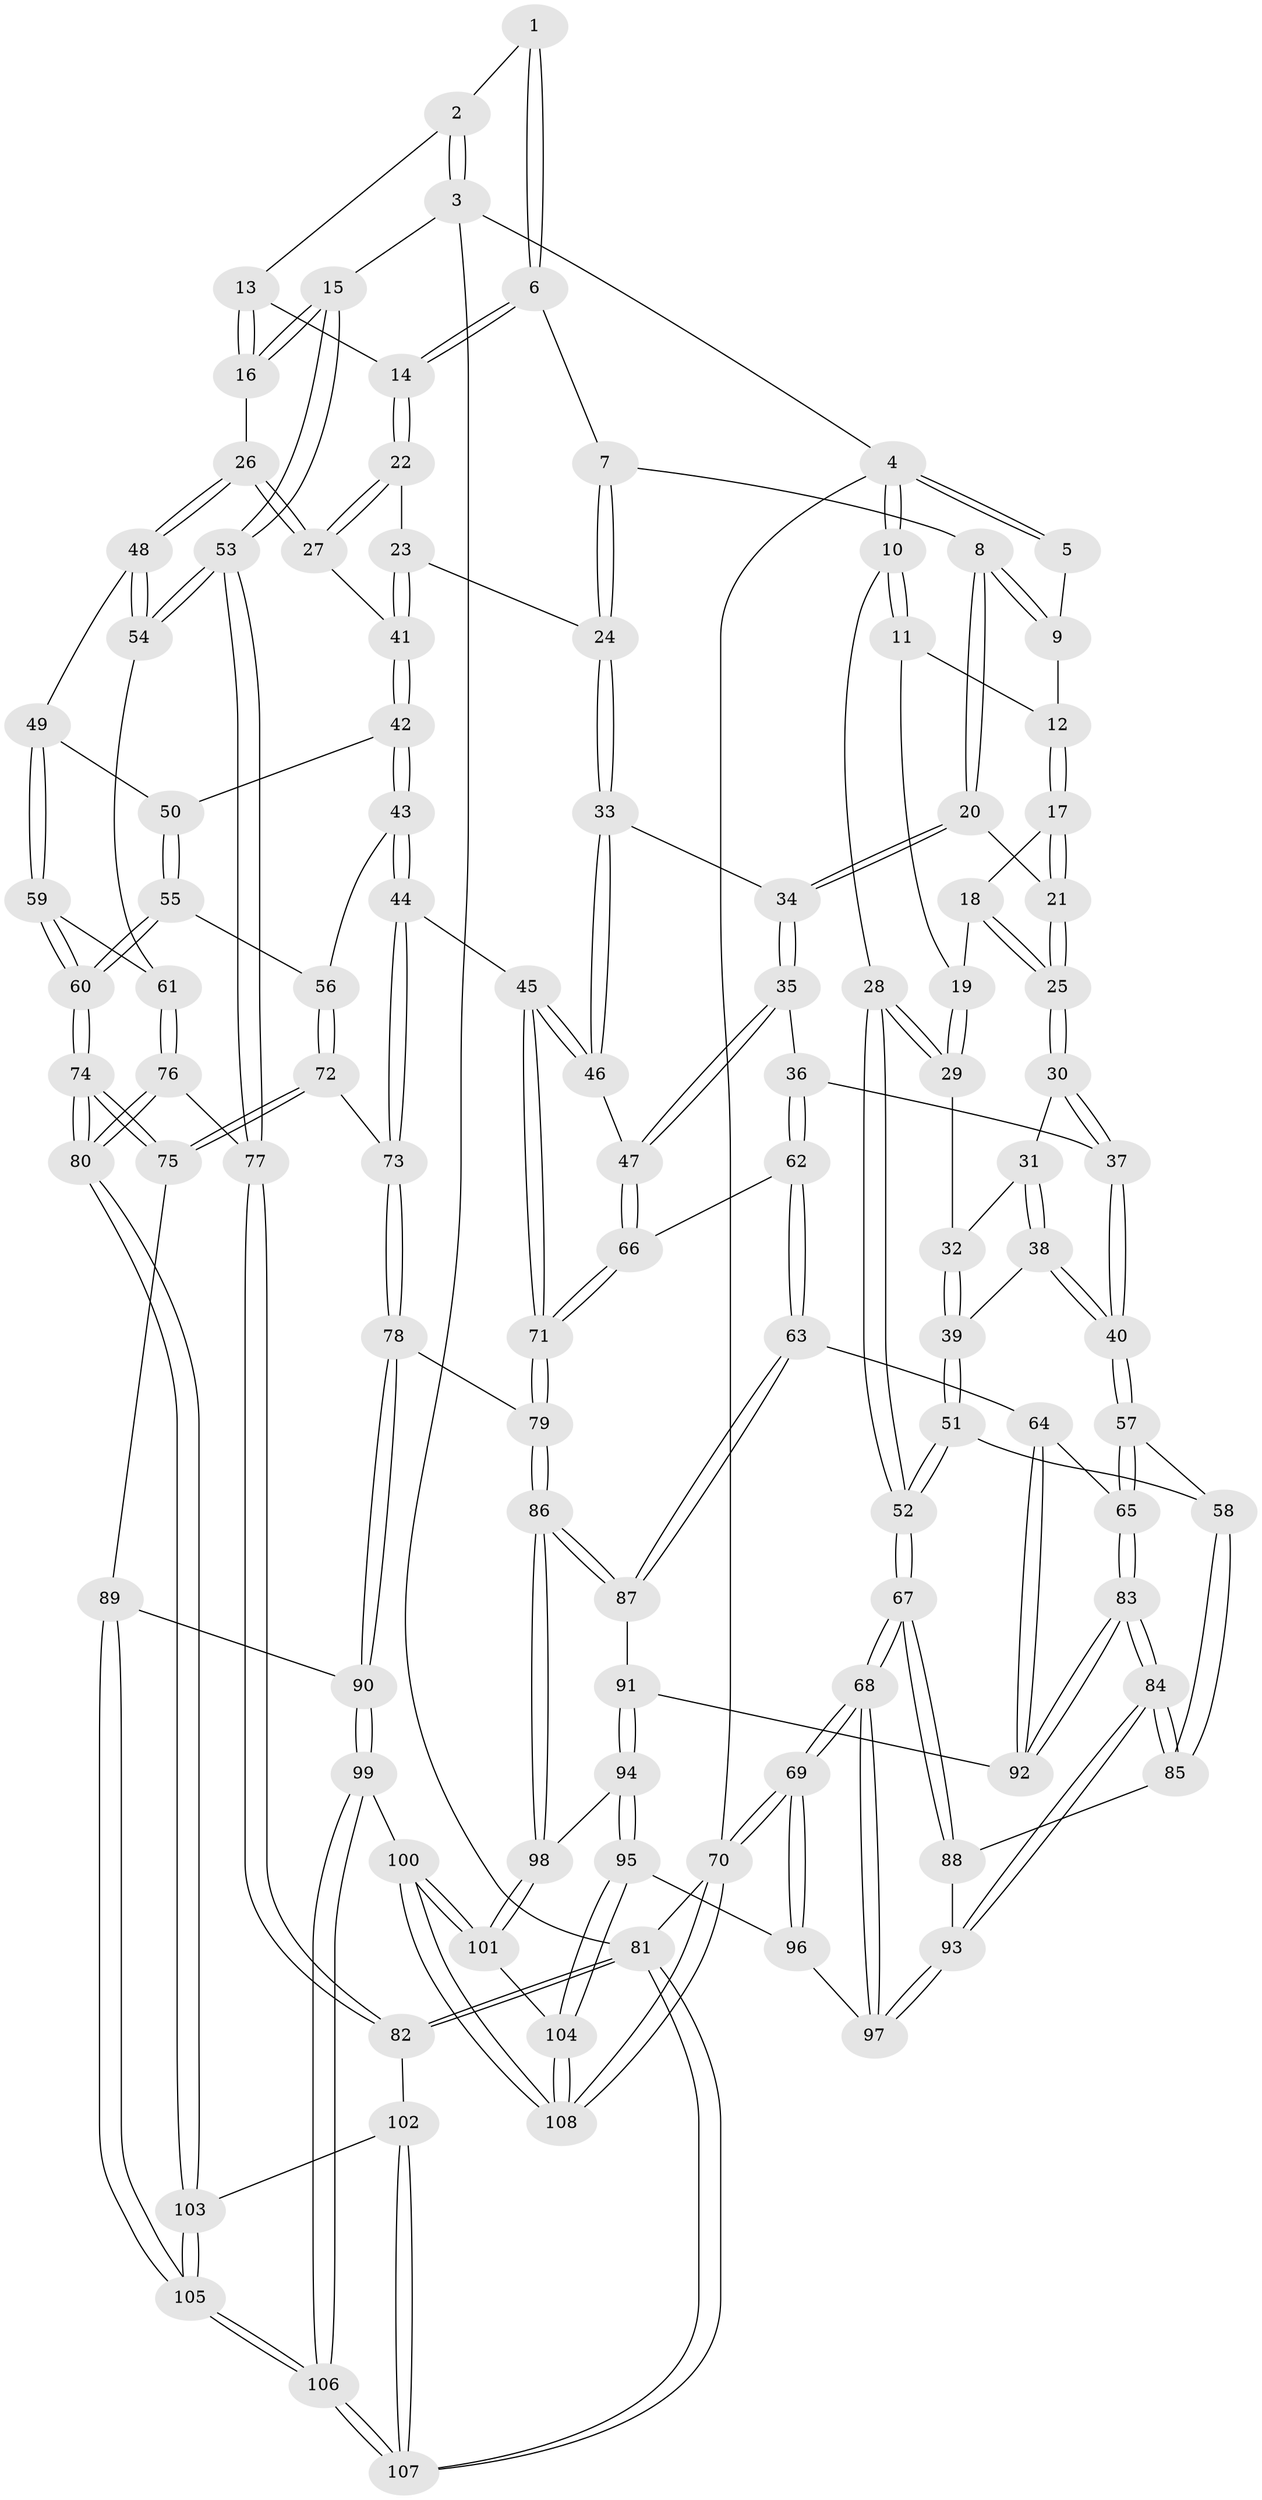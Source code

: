 // Generated by graph-tools (version 1.1) at 2025/03/03/09/25 03:03:21]
// undirected, 108 vertices, 267 edges
graph export_dot {
graph [start="1"]
  node [color=gray90,style=filled];
  1 [pos="+0.6413566883507856+0"];
  2 [pos="+1+0"];
  3 [pos="+1+0"];
  4 [pos="+0+0"];
  5 [pos="+0.3264418648779701+0"];
  6 [pos="+0.6032269070580819+0.12755832480493093"];
  7 [pos="+0.5611132396826959+0.14704660740666245"];
  8 [pos="+0.41716416411808505+0.17491312416887775"];
  9 [pos="+0.3174052627409849+0"];
  10 [pos="+0+0"];
  11 [pos="+0.14354476825598628+0.06259208196882146"];
  12 [pos="+0.2131854905687559+0.07959548160891339"];
  13 [pos="+0.7730020799877537+0.11969925405355333"];
  14 [pos="+0.6619945579335136+0.1808978378974951"];
  15 [pos="+1+0.15851704950712303"];
  16 [pos="+0.9485015741620868+0.2869517982647124"];
  17 [pos="+0.20331089076835893+0.1169039031726789"];
  18 [pos="+0.040676583743671946+0.17857827708633384"];
  19 [pos="+0.016498910875377214+0.17233497501050382"];
  20 [pos="+0.37261183409221854+0.2570575671284114"];
  21 [pos="+0.26218911533561456+0.2518990855678573"];
  22 [pos="+0.6829949606353835+0.22367814294561222"];
  23 [pos="+0.5804503363495304+0.36385091265630504"];
  24 [pos="+0.5378705775036324+0.35562242496024"];
  25 [pos="+0.18165446499638335+0.30702619575921825"];
  26 [pos="+0.8714649720959278+0.33477356188425467"];
  27 [pos="+0.8421749350879004+0.3226509862488539"];
  28 [pos="+0+0.07002961344037852"];
  29 [pos="+0+0.10653522748847429"];
  30 [pos="+0.1760504608445509+0.3226062327745075"];
  31 [pos="+0.12345922422961228+0.34738144534126614"];
  32 [pos="+0.03547829891473449+0.3364039945289079"];
  33 [pos="+0.493034157835839+0.36053344449626057"];
  34 [pos="+0.3805674471752959+0.2743361510733824"];
  35 [pos="+0.33067324685578925+0.4216716980588281"];
  36 [pos="+0.2543003341120116+0.45795580063923846"];
  37 [pos="+0.21869474420657925+0.43912370078024865"];
  38 [pos="+0.06774163425960297+0.44840489485303126"];
  39 [pos="+0.019643823642918123+0.45651185097403696"];
  40 [pos="+0.13968477101233412+0.4916491097772395"];
  41 [pos="+0.5992113380833624+0.38561922007374205"];
  42 [pos="+0.6243489846647061+0.44523718320678707"];
  43 [pos="+0.6200797984558108+0.4820141753793789"];
  44 [pos="+0.5174506145907823+0.5522425168689261"];
  45 [pos="+0.4996815504893023+0.5498479619744474"];
  46 [pos="+0.45597880684526454+0.4858681974441227"];
  47 [pos="+0.4080242691886536+0.48313429020091336"];
  48 [pos="+0.8641134363533012+0.3565509855771151"];
  49 [pos="+0.8538648654646029+0.37035971856270333"];
  50 [pos="+0.7854110605280475+0.4143529709434429"];
  51 [pos="+0+0.5278133407885196"];
  52 [pos="+0+0.5436653917025052"];
  53 [pos="+1+0.4759923474205745"];
  54 [pos="+0.9355080897242773+0.5190607414225821"];
  55 [pos="+0.71183805830404+0.5284819932612161"];
  56 [pos="+0.6722500192467585+0.5293760355255193"];
  57 [pos="+0.12620757614023648+0.5970969819548742"];
  58 [pos="+0.11844272211577227+0.5982296008440567"];
  59 [pos="+0.8118437805975146+0.5882325958483694"];
  60 [pos="+0.8022649182683683+0.6029522981992134"];
  61 [pos="+0.9365678326045768+0.5544739467277583"];
  62 [pos="+0.28624271904072424+0.5918799963826682"];
  63 [pos="+0.24993995332657773+0.6315457566168664"];
  64 [pos="+0.2089857015233798+0.6400820959098039"];
  65 [pos="+0.20308890872338525+0.6407746231115429"];
  66 [pos="+0.29636223920691207+0.5907536344213713"];
  67 [pos="+0+0.688576677716343"];
  68 [pos="+0+0.9837052427117053"];
  69 [pos="+0+1"];
  70 [pos="+0+1"];
  71 [pos="+0.4309911065775259+0.6307003375406928"];
  72 [pos="+0.6453375907273032+0.6561101462360056"];
  73 [pos="+0.5835250469091483+0.6312160424430837"];
  74 [pos="+0.7922449916594758+0.7431201595613666"];
  75 [pos="+0.7188783122312804+0.746041642712246"];
  76 [pos="+0.9903574467615319+0.6262575287009741"];
  77 [pos="+1+0.64396108888748"];
  78 [pos="+0.4579791071618216+0.7621054668364488"];
  79 [pos="+0.4494792077121986+0.7607503476744868"];
  80 [pos="+0.7968611702818161+0.7458182716602275"];
  81 [pos="+1+1"];
  82 [pos="+1+0.8464770368113617"];
  83 [pos="+0.1420401813810543+0.7632719596281025"];
  84 [pos="+0.1319337853450233+0.7742742663587691"];
  85 [pos="+0.05576659309909868+0.6881858863070505"];
  86 [pos="+0.3990714284512485+0.7899000430530472"];
  87 [pos="+0.307440629401942+0.7240996314327368"];
  88 [pos="+0+0.7067766881180974"];
  89 [pos="+0.6641353043980406+0.7875279314476602"];
  90 [pos="+0.5348247180255327+0.7989591670297232"];
  91 [pos="+0.24538753495043705+0.7813837292415221"];
  92 [pos="+0.23786031465229723+0.7773371787374297"];
  93 [pos="+0.11846670488301447+0.8094366179915037"];
  94 [pos="+0.2510806283037665+0.8192439502568308"];
  95 [pos="+0.19620532785895053+0.91450452973352"];
  96 [pos="+0.17902617962293207+0.9036186691987472"];
  97 [pos="+0.11774652990452514+0.8162837184737443"];
  98 [pos="+0.39892121900485944+0.7902157665403"];
  99 [pos="+0.5076213041845841+1"];
  100 [pos="+0.48694785315902306+1"];
  101 [pos="+0.3904641317617796+0.8267945567088896"];
  102 [pos="+0.8408498092121696+0.7989354332866548"];
  103 [pos="+0.8214146030563317+0.779144150732478"];
  104 [pos="+0.21908158831540775+0.9446696895528236"];
  105 [pos="+0.6210832328315968+1"];
  106 [pos="+0.6000911798232614+1"];
  107 [pos="+0.9219000068731446+1"];
  108 [pos="+0.29100774824523046+1"];
  1 -- 2;
  1 -- 6;
  1 -- 6;
  2 -- 3;
  2 -- 3;
  2 -- 13;
  3 -- 4;
  3 -- 15;
  3 -- 81;
  4 -- 5;
  4 -- 5;
  4 -- 10;
  4 -- 10;
  4 -- 70;
  5 -- 9;
  6 -- 7;
  6 -- 14;
  6 -- 14;
  7 -- 8;
  7 -- 24;
  7 -- 24;
  8 -- 9;
  8 -- 9;
  8 -- 20;
  8 -- 20;
  9 -- 12;
  10 -- 11;
  10 -- 11;
  10 -- 28;
  11 -- 12;
  11 -- 19;
  12 -- 17;
  12 -- 17;
  13 -- 14;
  13 -- 16;
  13 -- 16;
  14 -- 22;
  14 -- 22;
  15 -- 16;
  15 -- 16;
  15 -- 53;
  15 -- 53;
  16 -- 26;
  17 -- 18;
  17 -- 21;
  17 -- 21;
  18 -- 19;
  18 -- 25;
  18 -- 25;
  19 -- 29;
  19 -- 29;
  20 -- 21;
  20 -- 34;
  20 -- 34;
  21 -- 25;
  21 -- 25;
  22 -- 23;
  22 -- 27;
  22 -- 27;
  23 -- 24;
  23 -- 41;
  23 -- 41;
  24 -- 33;
  24 -- 33;
  25 -- 30;
  25 -- 30;
  26 -- 27;
  26 -- 27;
  26 -- 48;
  26 -- 48;
  27 -- 41;
  28 -- 29;
  28 -- 29;
  28 -- 52;
  28 -- 52;
  29 -- 32;
  30 -- 31;
  30 -- 37;
  30 -- 37;
  31 -- 32;
  31 -- 38;
  31 -- 38;
  32 -- 39;
  32 -- 39;
  33 -- 34;
  33 -- 46;
  33 -- 46;
  34 -- 35;
  34 -- 35;
  35 -- 36;
  35 -- 47;
  35 -- 47;
  36 -- 37;
  36 -- 62;
  36 -- 62;
  37 -- 40;
  37 -- 40;
  38 -- 39;
  38 -- 40;
  38 -- 40;
  39 -- 51;
  39 -- 51;
  40 -- 57;
  40 -- 57;
  41 -- 42;
  41 -- 42;
  42 -- 43;
  42 -- 43;
  42 -- 50;
  43 -- 44;
  43 -- 44;
  43 -- 56;
  44 -- 45;
  44 -- 73;
  44 -- 73;
  45 -- 46;
  45 -- 46;
  45 -- 71;
  45 -- 71;
  46 -- 47;
  47 -- 66;
  47 -- 66;
  48 -- 49;
  48 -- 54;
  48 -- 54;
  49 -- 50;
  49 -- 59;
  49 -- 59;
  50 -- 55;
  50 -- 55;
  51 -- 52;
  51 -- 52;
  51 -- 58;
  52 -- 67;
  52 -- 67;
  53 -- 54;
  53 -- 54;
  53 -- 77;
  53 -- 77;
  54 -- 61;
  55 -- 56;
  55 -- 60;
  55 -- 60;
  56 -- 72;
  56 -- 72;
  57 -- 58;
  57 -- 65;
  57 -- 65;
  58 -- 85;
  58 -- 85;
  59 -- 60;
  59 -- 60;
  59 -- 61;
  60 -- 74;
  60 -- 74;
  61 -- 76;
  61 -- 76;
  62 -- 63;
  62 -- 63;
  62 -- 66;
  63 -- 64;
  63 -- 87;
  63 -- 87;
  64 -- 65;
  64 -- 92;
  64 -- 92;
  65 -- 83;
  65 -- 83;
  66 -- 71;
  66 -- 71;
  67 -- 68;
  67 -- 68;
  67 -- 88;
  67 -- 88;
  68 -- 69;
  68 -- 69;
  68 -- 97;
  68 -- 97;
  69 -- 70;
  69 -- 70;
  69 -- 96;
  69 -- 96;
  70 -- 108;
  70 -- 108;
  70 -- 81;
  71 -- 79;
  71 -- 79;
  72 -- 73;
  72 -- 75;
  72 -- 75;
  73 -- 78;
  73 -- 78;
  74 -- 75;
  74 -- 75;
  74 -- 80;
  74 -- 80;
  75 -- 89;
  76 -- 77;
  76 -- 80;
  76 -- 80;
  77 -- 82;
  77 -- 82;
  78 -- 79;
  78 -- 90;
  78 -- 90;
  79 -- 86;
  79 -- 86;
  80 -- 103;
  80 -- 103;
  81 -- 82;
  81 -- 82;
  81 -- 107;
  81 -- 107;
  82 -- 102;
  83 -- 84;
  83 -- 84;
  83 -- 92;
  83 -- 92;
  84 -- 85;
  84 -- 85;
  84 -- 93;
  84 -- 93;
  85 -- 88;
  86 -- 87;
  86 -- 87;
  86 -- 98;
  86 -- 98;
  87 -- 91;
  88 -- 93;
  89 -- 90;
  89 -- 105;
  89 -- 105;
  90 -- 99;
  90 -- 99;
  91 -- 92;
  91 -- 94;
  91 -- 94;
  93 -- 97;
  93 -- 97;
  94 -- 95;
  94 -- 95;
  94 -- 98;
  95 -- 96;
  95 -- 104;
  95 -- 104;
  96 -- 97;
  98 -- 101;
  98 -- 101;
  99 -- 100;
  99 -- 106;
  99 -- 106;
  100 -- 101;
  100 -- 101;
  100 -- 108;
  100 -- 108;
  101 -- 104;
  102 -- 103;
  102 -- 107;
  102 -- 107;
  103 -- 105;
  103 -- 105;
  104 -- 108;
  104 -- 108;
  105 -- 106;
  105 -- 106;
  106 -- 107;
  106 -- 107;
}
